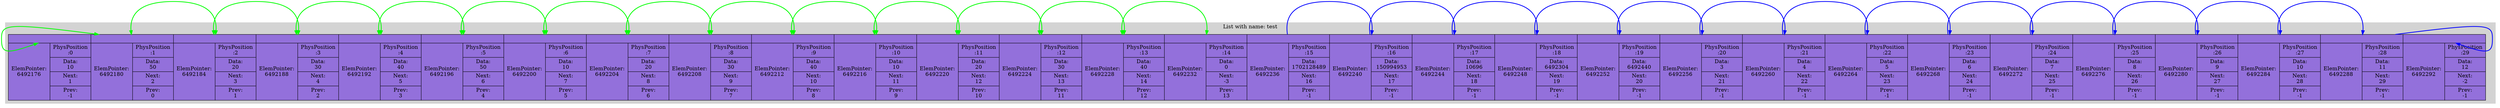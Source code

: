 digraph G{
    subgraph clusterlist {
    style=filled;
    color=lightgrey;
        rankdir=LR;
        Model [shape=record,style="filled",fillcolor="mediumpurple",label="{{<0>} | {ElemPointer:\n6492176 | {PhysPosition\n:0 | Data:\n10 | Next:\n1 | Prev:\n-1}}} | {{<1>} | {ElemPointer:\n6492180 | {PhysPosition\n:1 | Data:\n50 | Next:\n2 | Prev:\n0}}} | {{<2>} | {ElemPointer:\n6492184 | {PhysPosition\n:2 | Data:\n20 | Next:\n3 | Prev:\n1}}} | {{<3>} | {ElemPointer:\n6492188 | {PhysPosition\n:3 | Data:\n30 | Next:\n4 | Prev:\n2}}} | {{<4>} | {ElemPointer:\n6492192 | {PhysPosition\n:4 | Data:\n40 | Next:\n5 | Prev:\n3}}} | {{<5>} | {ElemPointer:\n6492196 | {PhysPosition\n:5 | Data:\n50 | Next:\n6 | Prev:\n4}}} | {{<6>} | {ElemPointer:\n6492200 | {PhysPosition\n:6 | Data:\n10 | Next:\n7 | Prev:\n5}}} | {{<7>} | {ElemPointer:\n6492204 | {PhysPosition\n:7 | Data:\n20 | Next:\n8 | Prev:\n6}}} | {{<8>} | {ElemPointer:\n6492208 | {PhysPosition\n:8 | Data:\n30 | Next:\n9 | Prev:\n7}}} | {{<9>} | {ElemPointer:\n6492212 | {PhysPosition\n:9 | Data:\n40 | Next:\n10 | Prev:\n8}}} | {{<10>} | {ElemPointer:\n6492216 | {PhysPosition\n:10 | Data:\n10 | Next:\n11 | Prev:\n9}}} | {{<11>} | {ElemPointer:\n6492220 | {PhysPosition\n:11 | Data:\n20 | Next:\n12 | Prev:\n10}}} | {{<12>} | {ElemPointer:\n6492224 | {PhysPosition\n:12 | Data:\n30 | Next:\n13 | Prev:\n11}}} | {{<13>} | {ElemPointer:\n6492228 | {PhysPosition\n:13 | Data:\n40 | Next:\n14 | Prev:\n12}}} | {{<14>} | {ElemPointer:\n6492232 | {PhysPosition\n:14 | Data:\n0 | Next:\n-3 | Prev:\n13}}} | {{<15>} | {ElemPointer:\n6492236 | {PhysPosition\n:15 | Data:\n1702128489 | Next:\n16 | Prev:\n-1}}} | {{<16>} | {ElemPointer:\n6492240 | {PhysPosition\n:16 | Data:\n150994953 | Next:\n17 | Prev:\n-1}}} | {{<17>} | {ElemPointer:\n6492244 | {PhysPosition\n:17 | Data:\n10696 | Next:\n18 | Prev:\n-1}}} | {{<18>} | {ElemPointer:\n6492248 | {PhysPosition\n:18 | Data:\n6492304 | Next:\n19 | Prev:\n-1}}} | {{<19>} | {ElemPointer:\n6492252 | {PhysPosition\n:19 | Data:\n6492440 | Next:\n20 | Prev:\n-1}}} | {{<20>} | {ElemPointer:\n6492256 | {PhysPosition\n:20 | Data:\n3 | Next:\n21 | Prev:\n-1}}} | {{<21>} | {ElemPointer:\n6492260 | {PhysPosition\n:21 | Data:\n4 | Next:\n22 | Prev:\n-1}}} | {{<22>} | {ElemPointer:\n6492264 | {PhysPosition\n:22 | Data:\n5 | Next:\n23 | Prev:\n-1}}} | {{<23>} | {ElemPointer:\n6492268 | {PhysPosition\n:23 | Data:\n6 | Next:\n24 | Prev:\n-1}}} | {{<24>} | {ElemPointer:\n6492272 | {PhysPosition\n:24 | Data:\n7 | Next:\n25 | Prev:\n-1}}} | {{<25>} | {ElemPointer:\n6492276 | {PhysPosition\n:25 | Data:\n8 | Next:\n26 | Prev:\n-1}}} | {{<26>} | {ElemPointer:\n6492280 | {PhysPosition\n:26 | Data:\n9 | Next:\n27 | Prev:\n-1}}} | {{<27>} | {ElemPointer:\n6492284 | {PhysPosition\n:27 | Data:\n10 | Next:\n28 | Prev:\n-1}}} | {{<28>} | {ElemPointer:\n6492288 | {PhysPosition\n:28 | Data:\n11 | Next:\n29 | Prev:\n-1}}} | {{<29>} | {ElemPointer:\n6492292 | {PhysPosition\n:29 | Data:\n12 | Next:\n-2 | Prev:\n-1}}}"];
        Model:<0>->Model:<1>[color="green";style="bold";dir="both"];
        Model:<1>->Model:<2>[color="green";style="bold";dir="both"];
        Model:<2>->Model:<3>[color="green";style="bold";dir="both"];
        Model:<3>->Model:<4>[color="green";style="bold";dir="both"];
        Model:<4>->Model:<5>[color="green";style="bold";dir="both"];
        Model:<5>->Model:<6>[color="green";style="bold";dir="both"];
        Model:<6>->Model:<7>[color="green";style="bold";dir="both"];
        Model:<7>->Model:<8>[color="green";style="bold";dir="both"];
        Model:<8>->Model:<9>[color="green";style="bold";dir="both"];
        Model:<9>->Model:<10>[color="green";style="bold";dir="both"];
        Model:<10>->Model:<11>[color="green";style="bold";dir="both"];
        Model:<11>->Model:<12>[color="green";style="bold";dir="both"];
        Model:<12>->Model:<13>[color="green";style="bold";dir="both"];
        Model:<13>->Model:<14>[color="green";style="bold";dir="both"];
        Model:<15>->Model:<16>[color="blue";style="bold"];
        Model:<16>->Model:<17>[color="blue";style="bold"];
        Model:<17>->Model:<18>[color="blue";style="bold"];
        Model:<18>->Model:<19>[color="blue";style="bold"];
        Model:<19>->Model:<20>[color="blue";style="bold"];
        Model:<20>->Model:<21>[color="blue";style="bold"];
        Model:<21>->Model:<22>[color="blue";style="bold"];
        Model:<22>->Model:<23>[color="blue";style="bold"];
        Model:<23>->Model:<24>[color="blue";style="bold"];
        Model:<24>->Model:<25>[color="blue";style="bold"];
        Model:<25>->Model:<26>[color="blue";style="bold"];
        Model:<26>->Model:<27>[color="blue";style="bold"];
        Model:<27>->Model:<28>[color="blue";style="bold"];
        Model:<28>->Model:<29>[color="blue";style="bold"];
    label = "List with name: test"}
}

